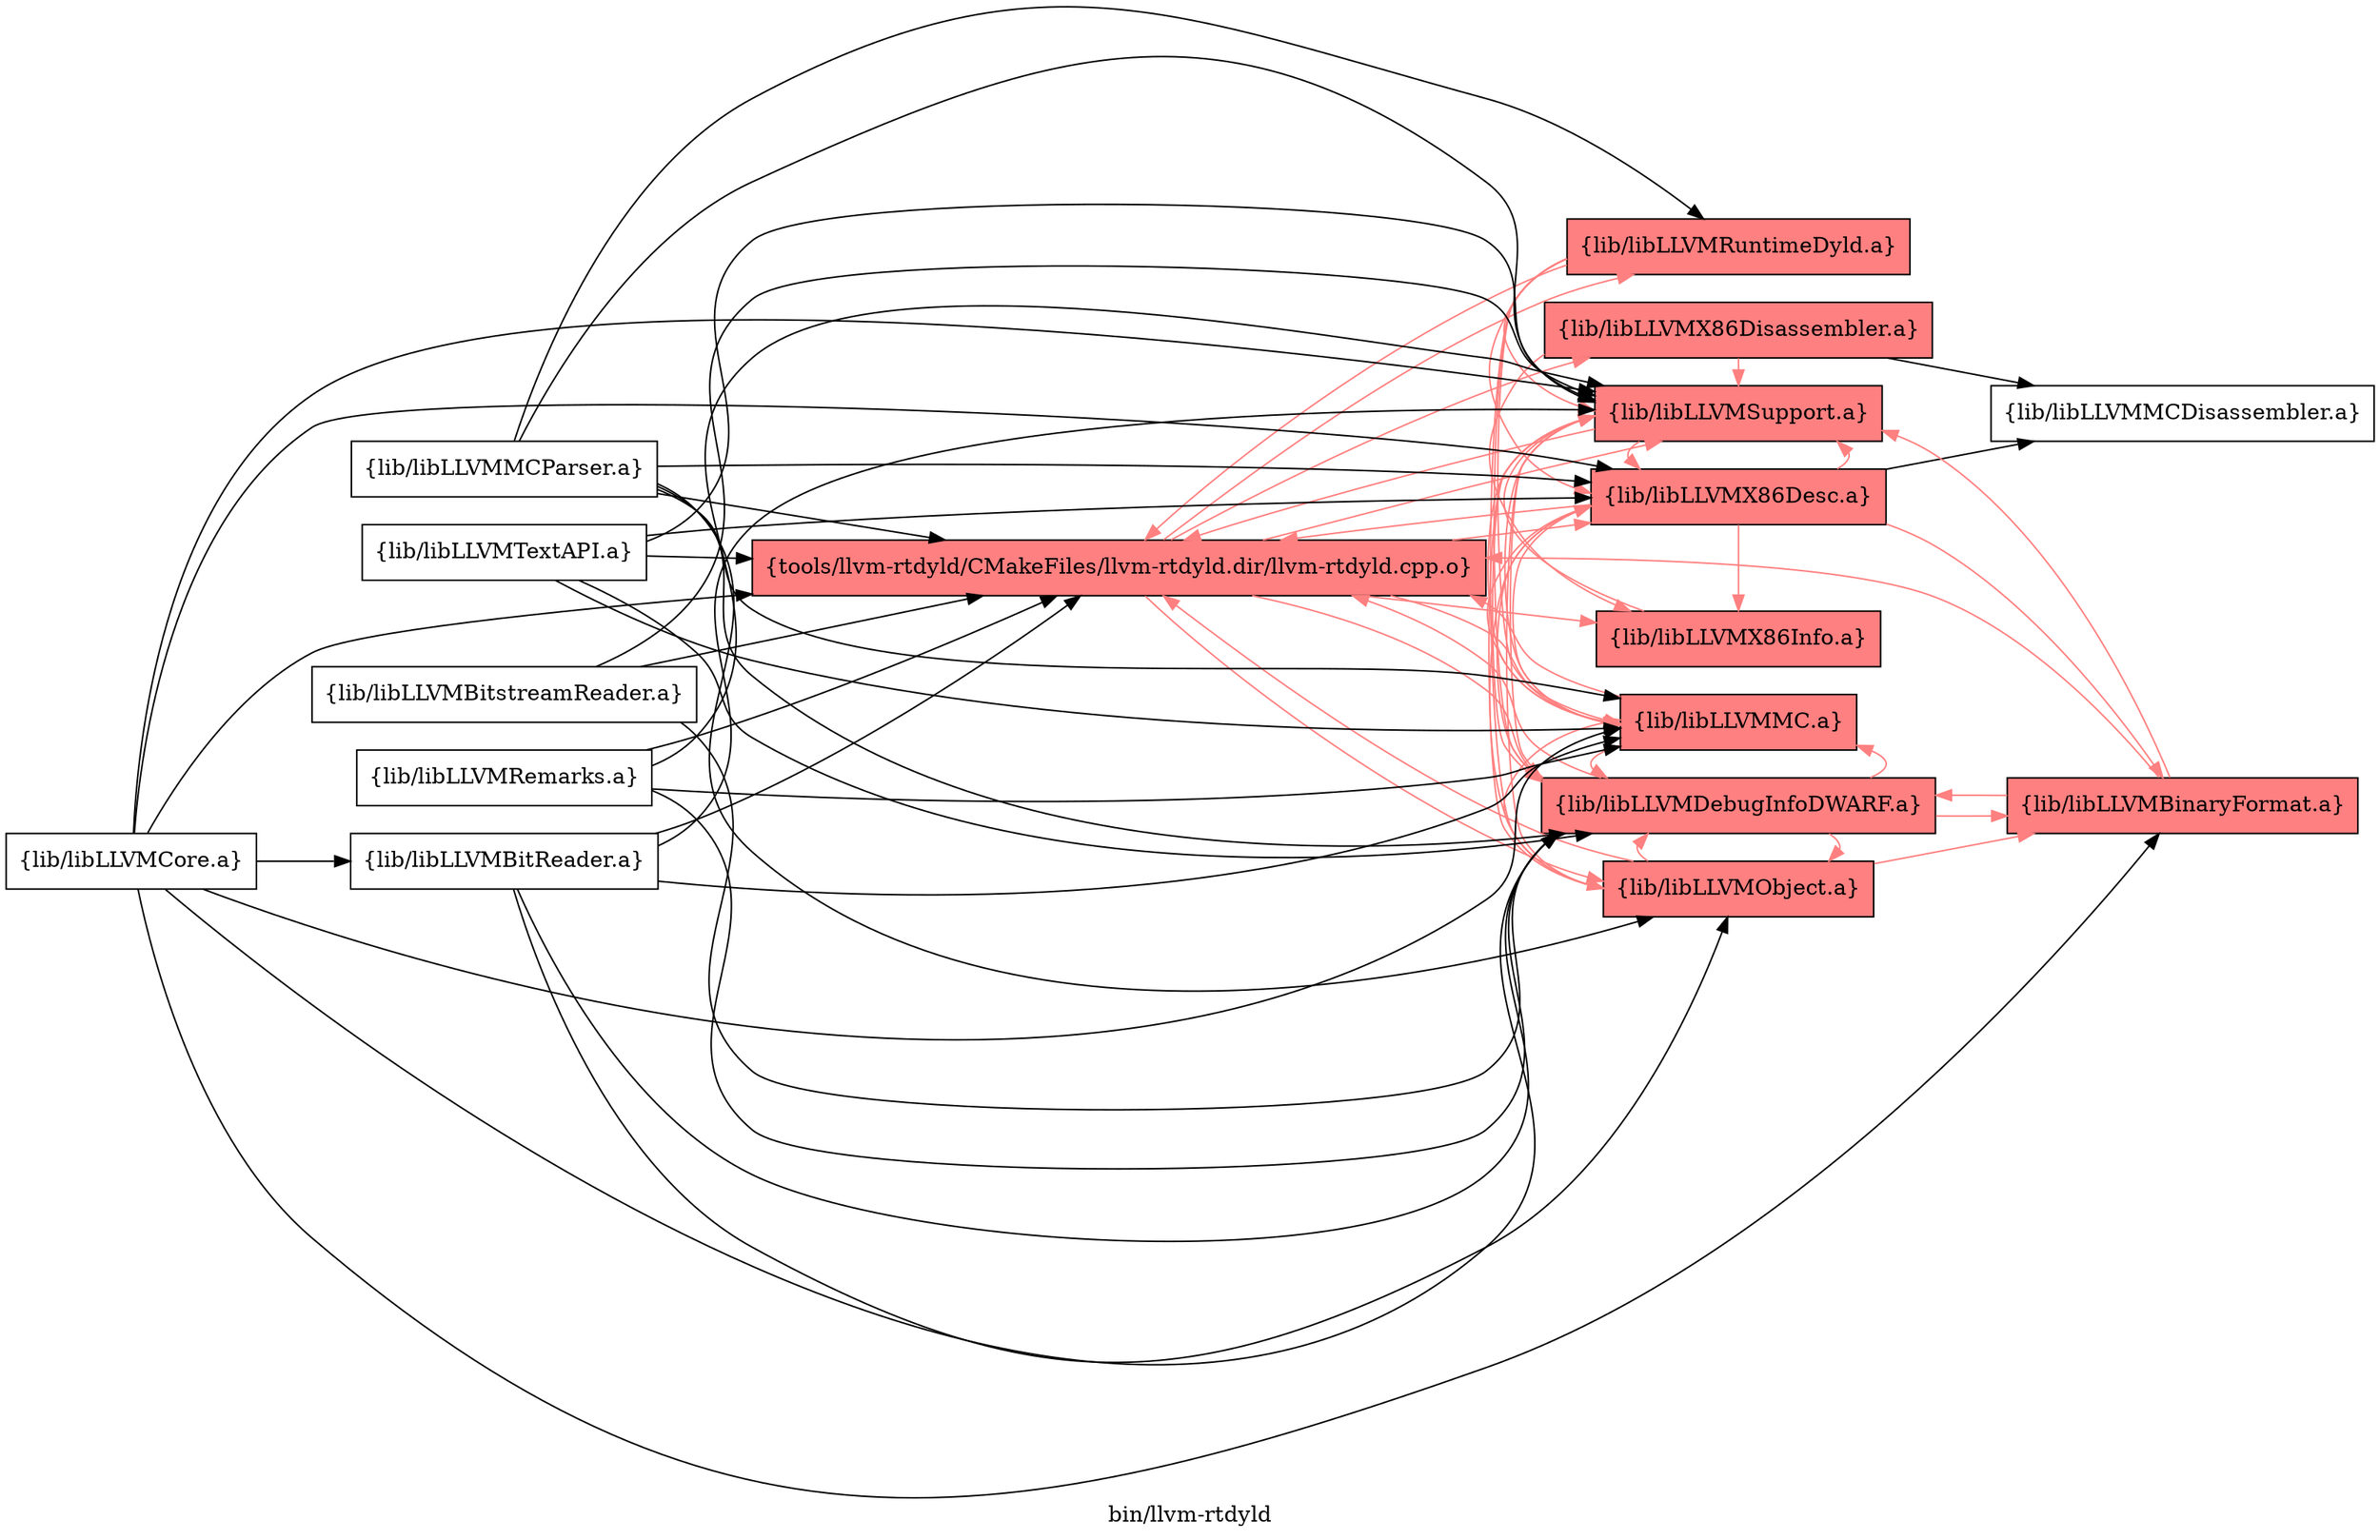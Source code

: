 digraph "bin/llvm-rtdyld" {
	label="bin/llvm-rtdyld";
	rankdir="LR"
	{ rank=same; Node0x5628d2469848;  }
	{ rank=same; Node0x5628d2469e38; Node0x5628d2469938; Node0x5628d24694d8; Node0x5628d2468fd8; Node0x5628d246a798; Node0x5628d246ad38; Node0x5628d246a298; Node0x5628d2471b38;  }

	Node0x5628d2469848 [shape=record,shape=box,style=filled,fillcolor="1.000000 0.5 1",group=1,label="{tools/llvm-rtdyld/CMakeFiles/llvm-rtdyld.dir/llvm-rtdyld.cpp.o}"];
	Node0x5628d2469848 -> Node0x5628d2469e38[color="1.000000 0.5 1"];
	Node0x5628d2469848 -> Node0x5628d2469938[color="1.000000 0.5 1"];
	Node0x5628d2469848 -> Node0x5628d24694d8[color="1.000000 0.5 1"];
	Node0x5628d2469848 -> Node0x5628d2468fd8[color="1.000000 0.5 1"];
	Node0x5628d2469848 -> Node0x5628d246a798[color="1.000000 0.5 1"];
	Node0x5628d2469848 -> Node0x5628d246ad38[color="1.000000 0.5 1"];
	Node0x5628d2469848 -> Node0x5628d246a298[color="1.000000 0.5 1"];
	Node0x5628d2469848 -> Node0x5628d2471b38[color="1.000000 0.5 1"];
	Node0x5628d2469e38 [shape=record,shape=box,style=filled,fillcolor="1.000000 0.5 1",group=1,label="{lib/libLLVMX86Disassembler.a}"];
	Node0x5628d2469e38 -> Node0x5628d24694d8[color="1.000000 0.5 1"];
	Node0x5628d2469e38 -> Node0x5628d2471b38[color="1.000000 0.5 1"];
	Node0x5628d2469e38 -> Node0x5628d2472038;
	Node0x5628d2469938 [shape=record,shape=box,style=filled,fillcolor="1.000000 0.5 1",group=1,label="{lib/libLLVMX86Desc.a}"];
	Node0x5628d2469938 -> Node0x5628d24694d8[color="1.000000 0.5 1"];
	Node0x5628d2469938 -> Node0x5628d246ad38[color="1.000000 0.5 1"];
	Node0x5628d2469938 -> Node0x5628d2471b38[color="1.000000 0.5 1"];
	Node0x5628d2469938 -> Node0x5628d2472038;
	Node0x5628d2469938 -> Node0x5628d2469848[color="1.000000 0.5 1"];
	Node0x5628d2469938 -> Node0x5628d246de48[color="1.000000 0.5 1"];
	Node0x5628d24694d8 [shape=record,shape=box,style=filled,fillcolor="1.000000 0.5 1",group=1,label="{lib/libLLVMX86Info.a}"];
	Node0x5628d24694d8 -> Node0x5628d2471b38[color="1.000000 0.5 1"];
	Node0x5628d2468fd8 [shape=record,shape=box,style=filled,fillcolor="1.000000 0.5 1",group=1,label="{lib/libLLVMDebugInfoDWARF.a}"];
	Node0x5628d2468fd8 -> Node0x5628d2469848[color="1.000000 0.5 1"];
	Node0x5628d2468fd8 -> Node0x5628d2469938[color="1.000000 0.5 1"];
	Node0x5628d2468fd8 -> Node0x5628d246a798[color="1.000000 0.5 1"];
	Node0x5628d2468fd8 -> Node0x5628d2471b38[color="1.000000 0.5 1"];
	Node0x5628d2468fd8 -> Node0x5628d246de48[color="1.000000 0.5 1"];
	Node0x5628d2468fd8 -> Node0x5628d246ad38[color="1.000000 0.5 1"];
	Node0x5628d246a798 [shape=record,shape=box,style=filled,fillcolor="1.000000 0.5 1",group=1,label="{lib/libLLVMObject.a}"];
	Node0x5628d246a798 -> Node0x5628d2469848[color="1.000000 0.5 1"];
	Node0x5628d246a798 -> Node0x5628d2471b38[color="1.000000 0.5 1"];
	Node0x5628d246a798 -> Node0x5628d246de48[color="1.000000 0.5 1"];
	Node0x5628d246a798 -> Node0x5628d2468fd8[color="1.000000 0.5 1"];
	Node0x5628d246a798 -> Node0x5628d2469938[color="1.000000 0.5 1"];
	Node0x5628d246a798 -> Node0x5628d246ad38[color="1.000000 0.5 1"];
	Node0x5628d246ad38 [shape=record,shape=box,style=filled,fillcolor="1.000000 0.5 1",group=1,label="{lib/libLLVMMC.a}"];
	Node0x5628d246ad38 -> Node0x5628d2469938[color="1.000000 0.5 1"];
	Node0x5628d246ad38 -> Node0x5628d2471b38[color="1.000000 0.5 1"];
	Node0x5628d246ad38 -> Node0x5628d2469848[color="1.000000 0.5 1"];
	Node0x5628d246ad38 -> Node0x5628d2468fd8[color="1.000000 0.5 1"];
	Node0x5628d246a298 [shape=record,shape=box,style=filled,fillcolor="1.000000 0.5 1",group=1,label="{lib/libLLVMRuntimeDyld.a}"];
	Node0x5628d246a298 -> Node0x5628d2469848[color="1.000000 0.5 1"];
	Node0x5628d246a298 -> Node0x5628d246a798[color="1.000000 0.5 1"];
	Node0x5628d246a298 -> Node0x5628d2471b38[color="1.000000 0.5 1"];
	Node0x5628d246a298 -> Node0x5628d2468fd8[color="1.000000 0.5 1"];
	Node0x5628d246a298 -> Node0x5628d2469938[color="1.000000 0.5 1"];
	Node0x5628d246a298 -> Node0x5628d246ad38[color="1.000000 0.5 1"];
	Node0x5628d2471b38 [shape=record,shape=box,style=filled,fillcolor="1.000000 0.5 1",group=1,label="{lib/libLLVMSupport.a}"];
	Node0x5628d2471b38 -> Node0x5628d246ad38[color="1.000000 0.5 1"];
	Node0x5628d2471b38 -> Node0x5628d246a798[color="1.000000 0.5 1"];
	Node0x5628d2471b38 -> Node0x5628d2468fd8[color="1.000000 0.5 1"];
	Node0x5628d2471b38 -> Node0x5628d2469848[color="1.000000 0.5 1"];
	Node0x5628d2471b38 -> Node0x5628d2469938[color="1.000000 0.5 1"];
	Node0x5628d2472038 [shape=record,shape=box,group=0,label="{lib/libLLVMMCDisassembler.a}"];
	Node0x5628d246de48 [shape=record,shape=box,style=filled,fillcolor="1.000000 0.5 1",group=1,label="{lib/libLLVMBinaryFormat.a}"];
	Node0x5628d246de48 -> Node0x5628d2468fd8[color="1.000000 0.5 1"];
	Node0x5628d246de48 -> Node0x5628d2471b38[color="1.000000 0.5 1"];
	Node0x5628d246de48 -> Node0x5628d2469848[color="1.000000 0.5 1"];
	Node0x5628d2470878 [shape=record,shape=box,group=0,label="{lib/libLLVMBitReader.a}"];
	Node0x5628d2470878 -> Node0x5628d2469848;
	Node0x5628d2470878 -> Node0x5628d2468fd8;
	Node0x5628d2470878 -> Node0x5628d246ad38;
	Node0x5628d2470878 -> Node0x5628d246a798;
	Node0x5628d2470878 -> Node0x5628d2471b38;
	Node0x5628d2470d78 [shape=record,shape=box,group=0,label="{lib/libLLVMMCParser.a}"];
	Node0x5628d2470d78 -> Node0x5628d2469848;
	Node0x5628d2470d78 -> Node0x5628d2469938;
	Node0x5628d2470d78 -> Node0x5628d2468fd8;
	Node0x5628d2470d78 -> Node0x5628d246ad38;
	Node0x5628d2470d78 -> Node0x5628d246a798;
	Node0x5628d2470d78 -> Node0x5628d246a298;
	Node0x5628d2470d78 -> Node0x5628d2471b38;
	Node0x5628d246f6f8 [shape=record,shape=box,group=0,label="{lib/libLLVMTextAPI.a}"];
	Node0x5628d246f6f8 -> Node0x5628d2471b38;
	Node0x5628d246f6f8 -> Node0x5628d2469848;
	Node0x5628d246f6f8 -> Node0x5628d2468fd8;
	Node0x5628d246f6f8 -> Node0x5628d246ad38;
	Node0x5628d246f6f8 -> Node0x5628d2469938;
	Node0x5628d246ed98 [shape=record,shape=box,group=0,label="{lib/libLLVMCore.a}"];
	Node0x5628d246ed98 -> Node0x5628d2469848;
	Node0x5628d246ed98 -> Node0x5628d2469938;
	Node0x5628d246ed98 -> Node0x5628d2471b38;
	Node0x5628d246ed98 -> Node0x5628d2468fd8;
	Node0x5628d246ed98 -> Node0x5628d246de48;
	Node0x5628d246ed98 -> Node0x5628d246ad38;
	Node0x5628d246ed98 -> Node0x5628d2470878;
	Node0x5628d246e2f8 [shape=record,shape=box,group=0,label="{lib/libLLVMRemarks.a}"];
	Node0x5628d246e2f8 -> Node0x5628d2468fd8;
	Node0x5628d246e2f8 -> Node0x5628d2471b38;
	Node0x5628d246e2f8 -> Node0x5628d2469848;
	Node0x5628d246e2f8 -> Node0x5628d246ad38;
	Node0x5628d246d588 [shape=record,shape=box,group=0,label="{lib/libLLVMBitstreamReader.a}"];
	Node0x5628d246d588 -> Node0x5628d2469848;
	Node0x5628d246d588 -> Node0x5628d2468fd8;
	Node0x5628d246d588 -> Node0x5628d2471b38;
}
